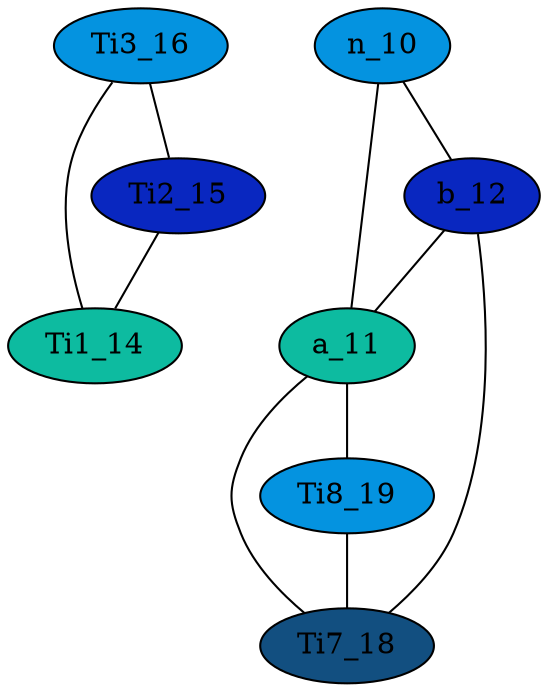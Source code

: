 digraph G {
  Ti1_14 [shape=ellipse, fillcolor="#0DBBA0", style="filled", ];
  Ti2_15 [shape=ellipse, fillcolor="#0927C0", style="filled", ];
  Ti3_16 [shape=ellipse, fillcolor="#0493E0", style="filled", ];
  Ti7_18 [shape=ellipse, fillcolor="#124F80", style="filled", ];
  Ti8_19 [shape=ellipse, fillcolor="#0493E0", style="filled", ];
  a_11 [shape=ellipse, fillcolor="#0DBBA0", style="filled", ];
  b_12 [shape=ellipse, fillcolor="#0927C0", style="filled", ];
  n_10 [shape=ellipse, fillcolor="#0493E0", style="filled", ];
  
  
  Ti2_15 -> Ti1_14 [dir=none, label="", ];
  Ti3_16 -> Ti1_14 [dir=none, label="", ];
  Ti3_16 -> Ti2_15 [dir=none, label="", ];
  Ti8_19 -> Ti7_18 [dir=none, label="", ];
  a_11 -> Ti7_18 [dir=none, label="", ];
  a_11 -> Ti8_19 [dir=none, label="", ];
  b_12 -> Ti7_18 [dir=none, label="", ];
  b_12 -> a_11 [dir=none, label="", ];
  n_10 -> a_11 [dir=none, label="", ];
  n_10 -> b_12 [dir=none, label="", ];
  
  }